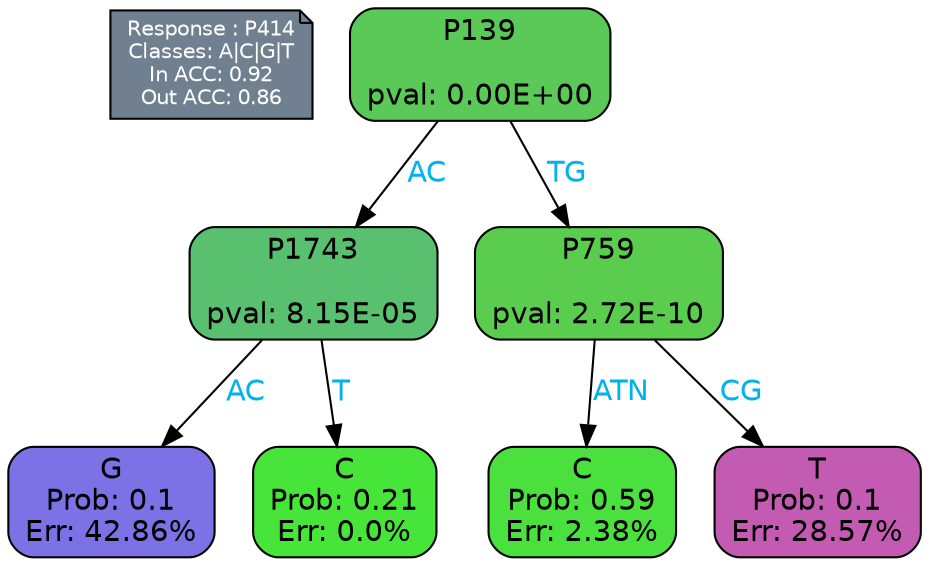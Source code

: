 digraph Tree {
node [shape=box, style="filled, rounded", color="black", fontname=helvetica] ;
graph [ranksep=equally, splines=polylines, bgcolor=transparent, dpi=600] ;
edge [fontname=helvetica] ;
LEGEND [label="Response : P414
Classes: A|C|G|T
In ACC: 0.92
Out ACC: 0.86
",shape=note,align=left,style=filled,fillcolor="slategray",fontcolor="white",fontsize=10];1 [label="P139

pval: 0.00E+00", fillcolor="#5ac958"] ;
2 [label="P1743

pval: 8.15E-05", fillcolor="#58c06f"] ;
3 [label="G
Prob: 0.1
Err: 42.86%", fillcolor="#7c72e5"] ;
4 [label="C
Prob: 0.21
Err: 0.0%", fillcolor="#47e539"] ;
5 [label="P759

pval: 2.72E-10", fillcolor="#5bcd4e"] ;
6 [label="C
Prob: 0.59
Err: 2.38%", fillcolor="#4ae03d"] ;
7 [label="T
Prob: 0.1
Err: 28.57%", fillcolor="#c45bb3"] ;
1 -> 2 [label="AC",fontcolor=deepskyblue2] ;
1 -> 5 [label="TG",fontcolor=deepskyblue2] ;
2 -> 3 [label="AC",fontcolor=deepskyblue2] ;
2 -> 4 [label="T",fontcolor=deepskyblue2] ;
5 -> 6 [label="ATN",fontcolor=deepskyblue2] ;
5 -> 7 [label="CG",fontcolor=deepskyblue2] ;
{rank = same; 3;4;6;7;}{rank = same; LEGEND;1;}}